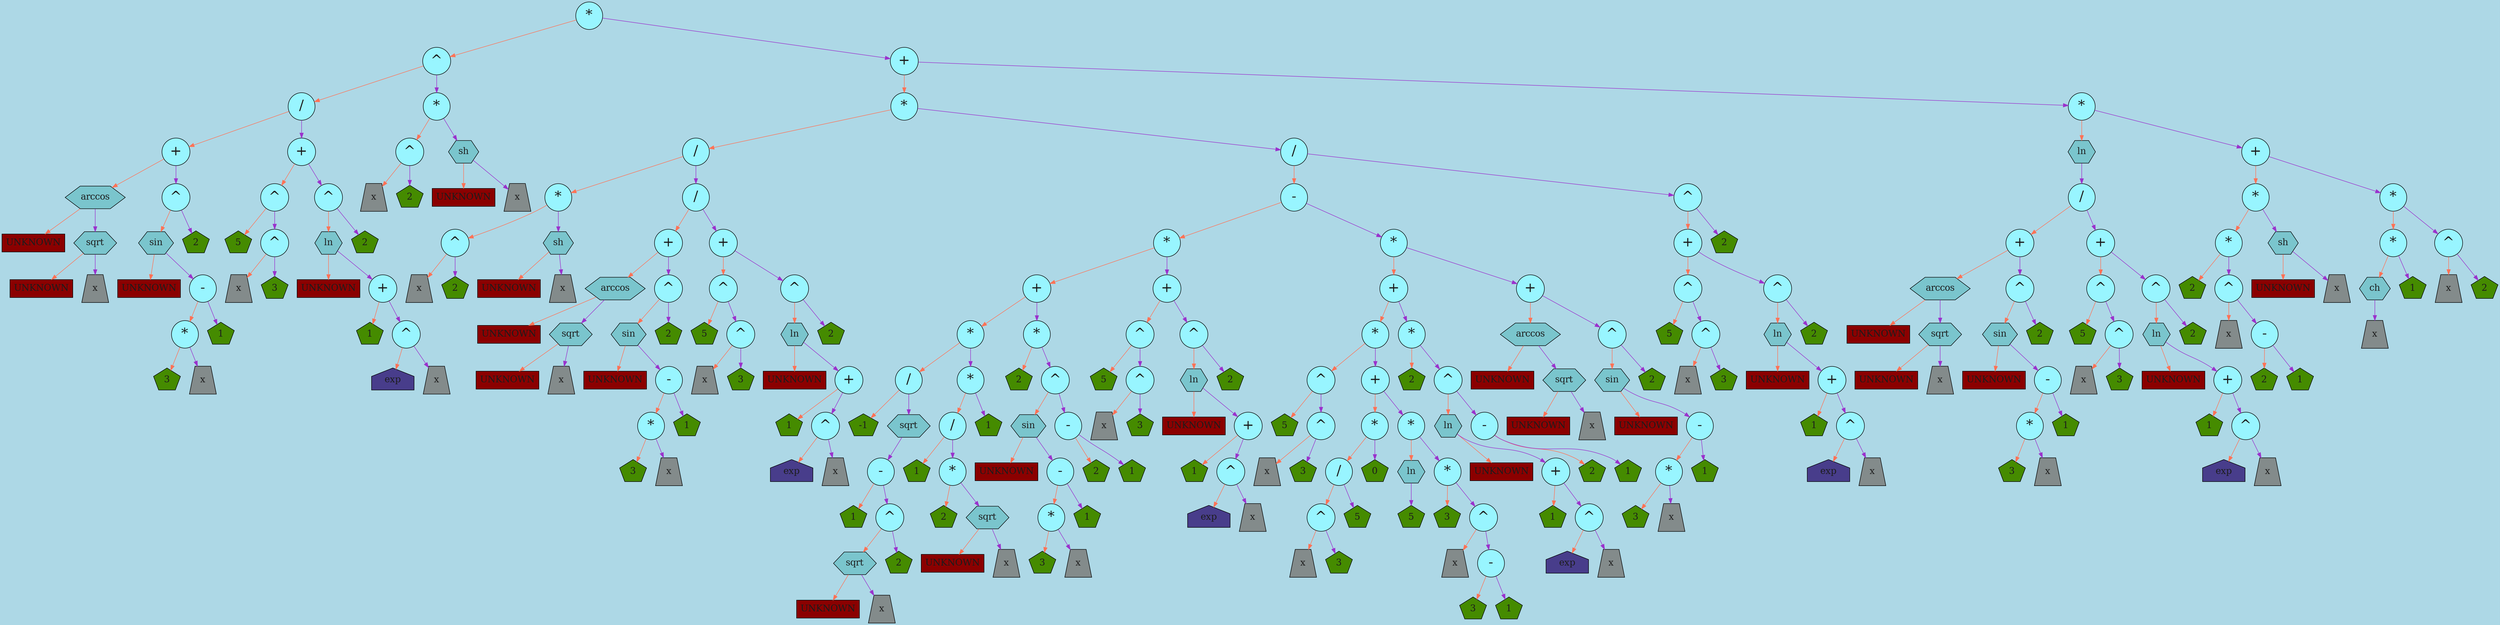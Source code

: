 digraph G
{
    bgcolor="lightblue"
    node [fontcolor=gray11, style=filled, fontsize = 18];
    node40[shape = oval,       fillcolor=cadetblue1,  fontsize = 28, label = <*>];
    node41[shape = oval,       fillcolor=cadetblue1,  fontsize = 28, label = <^>];
        node40 -> node41 [color=coral1];
    node42[shape = oval,       fillcolor=cadetblue1,  fontsize = 28, label = </>];
        node41 -> node42 [color=coral1];
    node43[shape = oval,       fillcolor=cadetblue1,  fontsize = 28, label = <+>];
        node42 -> node43 [color=coral1];
    node44[shape = hexagon,    fillcolor=cadetblue3,  label = <arccos>];
        node43 -> node44 [color=coral1];
    node45[shape = rect,       fillcolor=darkred,     label = <UNKNOWN>];
        node44 -> node45 [color=coral1];
    node46[shape = hexagon,    fillcolor=cadetblue3,  label = <sqrt>];
        node44 -> node46 [color=darkorchid3];
    node47[shape = rect,       fillcolor=darkred,     label = <UNKNOWN>];
        node46 -> node47 [color=coral1];
    node48[shape = trapezium,  fillcolor=azure4,      label = <x>];
        node46 -> node48 [color=darkorchid3];
    node49[shape = oval,       fillcolor=cadetblue1,  fontsize = 28, label = <^>];
        node43 -> node49 [color=darkorchid3];
    node50[shape = hexagon,    fillcolor=cadetblue3,  label = <sin>];
        node49 -> node50 [color=coral1];
    node51[shape = rect,       fillcolor=darkred,     label = <UNKNOWN>];
        node50 -> node51 [color=coral1];
    node52[shape = oval,       fillcolor=cadetblue1,  fontsize = 28, label = <->];
        node50 -> node52 [color=darkorchid3];
    node53[shape = oval,       fillcolor=cadetblue1,  fontsize = 28, label = <*>];
        node52 -> node53 [color=coral1];
    node54[shape = pentagon,   fillcolor=chartreuse4, label = <3>];
        node53 -> node54 [color=coral1];
    node55[shape = trapezium,  fillcolor=azure4,      label = <x>];
        node53 -> node55 [color=darkorchid3];
    node56[shape = pentagon,   fillcolor=chartreuse4, label = <1>];
        node52 -> node56 [color=darkorchid3];
    node57[shape = pentagon,   fillcolor=chartreuse4, label = <2>];
        node49 -> node57 [color=darkorchid3];
    node58[shape = oval,       fillcolor=cadetblue1,  fontsize = 28, label = <+>];
        node42 -> node58 [color=darkorchid3];
    node59[shape = oval,       fillcolor=cadetblue1,  fontsize = 28, label = <^>];
        node58 -> node59 [color=coral1];
    node60[shape = pentagon,   fillcolor=chartreuse4, label = <5>];
        node59 -> node60 [color=coral1];
    node61[shape = oval,       fillcolor=cadetblue1,  fontsize = 28, label = <^>];
        node59 -> node61 [color=darkorchid3];
    node62[shape = trapezium,  fillcolor=azure4,      label = <x>];
        node61 -> node62 [color=coral1];
    node63[shape = pentagon,   fillcolor=chartreuse4, label = <3>];
        node61 -> node63 [color=darkorchid3];
    node64[shape = oval,       fillcolor=cadetblue1,  fontsize = 28, label = <^>];
        node58 -> node64 [color=darkorchid3];
    node65[shape = hexagon,    fillcolor=cadetblue3,  label = <ln>];
        node64 -> node65 [color=coral1];
    node66[shape = rect,       fillcolor=darkred,     label = <UNKNOWN>];
        node65 -> node66 [color=coral1];
    node67[shape = oval,       fillcolor=cadetblue1,  fontsize = 28, label = <+>];
        node65 -> node67 [color=darkorchid3];
    node68[shape = pentagon,   fillcolor=chartreuse4, label = <1>];
        node67 -> node68 [color=coral1];
    node69[shape = oval,       fillcolor=cadetblue1,  fontsize = 28, label = <^>];
        node67 -> node69 [color=darkorchid3];
    node70[shape = house, fillcolor=darkslateblue, label = <exp>];
        node69 -> node70 [color=coral1];
    node71[shape = trapezium,  fillcolor=azure4,      label = <x>];
        node69 -> node71 [color=darkorchid3];
    node72[shape = pentagon,   fillcolor=chartreuse4, label = <2>];
        node64 -> node72 [color=darkorchid3];
    node73[shape = oval,       fillcolor=cadetblue1,  fontsize = 28, label = <*>];
        node41 -> node73 [color=darkorchid3];
    node74[shape = oval,       fillcolor=cadetblue1,  fontsize = 28, label = <^>];
        node73 -> node74 [color=coral1];
    node75[shape = trapezium,  fillcolor=azure4,      label = <x>];
        node74 -> node75 [color=coral1];
    node76[shape = pentagon,   fillcolor=chartreuse4, label = <2>];
        node74 -> node76 [color=darkorchid3];
    node77[shape = hexagon,    fillcolor=cadetblue3,  label = <sh>];
        node73 -> node77 [color=darkorchid3];
    node78[shape = rect,       fillcolor=darkred,     label = <UNKNOWN>];
        node77 -> node78 [color=coral1];
    node79[shape = trapezium,  fillcolor=azure4,      label = <x>];
        node77 -> node79 [color=darkorchid3];
    node80[shape = oval,       fillcolor=cadetblue1,  fontsize = 28, label = <+>];
        node40 -> node80 [color=darkorchid3];
    node81[shape = oval,       fillcolor=cadetblue1,  fontsize = 28, label = <*>];
        node80 -> node81 [color=coral1];
    node82[shape = oval,       fillcolor=cadetblue1,  fontsize = 28, label = </>];
        node81 -> node82 [color=coral1];
    node83[shape = oval,       fillcolor=cadetblue1,  fontsize = 28, label = <*>];
        node82 -> node83 [color=coral1];
    node84[shape = oval,       fillcolor=cadetblue1,  fontsize = 28, label = <^>];
        node83 -> node84 [color=coral1];
    node85[shape = trapezium,  fillcolor=azure4,      label = <x>];
        node84 -> node85 [color=coral1];
    node86[shape = pentagon,   fillcolor=chartreuse4, label = <2>];
        node84 -> node86 [color=darkorchid3];
    node87[shape = hexagon,    fillcolor=cadetblue3,  label = <sh>];
        node83 -> node87 [color=darkorchid3];
    node88[shape = rect,       fillcolor=darkred,     label = <UNKNOWN>];
        node87 -> node88 [color=coral1];
    node89[shape = trapezium,  fillcolor=azure4,      label = <x>];
        node87 -> node89 [color=darkorchid3];
    node90[shape = oval,       fillcolor=cadetblue1,  fontsize = 28, label = </>];
        node82 -> node90 [color=darkorchid3];
    node91[shape = oval,       fillcolor=cadetblue1,  fontsize = 28, label = <+>];
        node90 -> node91 [color=coral1];
    node92[shape = hexagon,    fillcolor=cadetblue3,  label = <arccos>];
        node91 -> node92 [color=coral1];
    node93[shape = rect,       fillcolor=darkred,     label = <UNKNOWN>];
        node92 -> node93 [color=coral1];
    node94[shape = hexagon,    fillcolor=cadetblue3,  label = <sqrt>];
        node92 -> node94 [color=darkorchid3];
    node95[shape = rect,       fillcolor=darkred,     label = <UNKNOWN>];
        node94 -> node95 [color=coral1];
    node96[shape = trapezium,  fillcolor=azure4,      label = <x>];
        node94 -> node96 [color=darkorchid3];
    node97[shape = oval,       fillcolor=cadetblue1,  fontsize = 28, label = <^>];
        node91 -> node97 [color=darkorchid3];
    node98[shape = hexagon,    fillcolor=cadetblue3,  label = <sin>];
        node97 -> node98 [color=coral1];
    node99[shape = rect,       fillcolor=darkred,     label = <UNKNOWN>];
        node98 -> node99 [color=coral1];
    node100[shape = oval,       fillcolor=cadetblue1,  fontsize = 28, label = <->];
        node98 -> node100 [color=darkorchid3];
    node101[shape = oval,       fillcolor=cadetblue1,  fontsize = 28, label = <*>];
        node100 -> node101 [color=coral1];
    node102[shape = pentagon,   fillcolor=chartreuse4, label = <3>];
        node101 -> node102 [color=coral1];
    node103[shape = trapezium,  fillcolor=azure4,      label = <x>];
        node101 -> node103 [color=darkorchid3];
    node104[shape = pentagon,   fillcolor=chartreuse4, label = <1>];
        node100 -> node104 [color=darkorchid3];
    node105[shape = pentagon,   fillcolor=chartreuse4, label = <2>];
        node97 -> node105 [color=darkorchid3];
    node106[shape = oval,       fillcolor=cadetblue1,  fontsize = 28, label = <+>];
        node90 -> node106 [color=darkorchid3];
    node107[shape = oval,       fillcolor=cadetblue1,  fontsize = 28, label = <^>];
        node106 -> node107 [color=coral1];
    node108[shape = pentagon,   fillcolor=chartreuse4, label = <5>];
        node107 -> node108 [color=coral1];
    node109[shape = oval,       fillcolor=cadetblue1,  fontsize = 28, label = <^>];
        node107 -> node109 [color=darkorchid3];
    node110[shape = trapezium,  fillcolor=azure4,      label = <x>];
        node109 -> node110 [color=coral1];
    node111[shape = pentagon,   fillcolor=chartreuse4, label = <3>];
        node109 -> node111 [color=darkorchid3];
    node112[shape = oval,       fillcolor=cadetblue1,  fontsize = 28, label = <^>];
        node106 -> node112 [color=darkorchid3];
    node113[shape = hexagon,    fillcolor=cadetblue3,  label = <ln>];
        node112 -> node113 [color=coral1];
    node114[shape = rect,       fillcolor=darkred,     label = <UNKNOWN>];
        node113 -> node114 [color=coral1];
    node115[shape = oval,       fillcolor=cadetblue1,  fontsize = 28, label = <+>];
        node113 -> node115 [color=darkorchid3];
    node116[shape = pentagon,   fillcolor=chartreuse4, label = <1>];
        node115 -> node116 [color=coral1];
    node117[shape = oval,       fillcolor=cadetblue1,  fontsize = 28, label = <^>];
        node115 -> node117 [color=darkorchid3];
    node118[shape = house, fillcolor=darkslateblue, label = <exp>];
        node117 -> node118 [color=coral1];
    node119[shape = trapezium,  fillcolor=azure4,      label = <x>];
        node117 -> node119 [color=darkorchid3];
    node120[shape = pentagon,   fillcolor=chartreuse4, label = <2>];
        node112 -> node120 [color=darkorchid3];
    node121[shape = oval,       fillcolor=cadetblue1,  fontsize = 28, label = </>];
        node81 -> node121 [color=darkorchid3];
    node122[shape = oval,       fillcolor=cadetblue1,  fontsize = 28, label = <->];
        node121 -> node122 [color=coral1];
    node123[shape = oval,       fillcolor=cadetblue1,  fontsize = 28, label = <*>];
        node122 -> node123 [color=coral1];
    node124[shape = oval,       fillcolor=cadetblue1,  fontsize = 28, label = <+>];
        node123 -> node124 [color=coral1];
    node125[shape = oval,       fillcolor=cadetblue1,  fontsize = 28, label = <*>];
        node124 -> node125 [color=coral1];
    node126[shape = oval,       fillcolor=cadetblue1,  fontsize = 28, label = </>];
        node125 -> node126 [color=coral1];
    node127[shape = pentagon,   fillcolor=chartreuse4, label = <-1>];
        node126 -> node127 [color=coral1];
    node128[shape = hexagon,    fillcolor=cadetblue3,  label = <sqrt>];
        node126 -> node128 [color=darkorchid3];
    node129[shape = oval,       fillcolor=cadetblue1,  fontsize = 28, label = <->];
        node128 -> node129 [color=darkorchid3];
    node130[shape = pentagon,   fillcolor=chartreuse4, label = <1>];
        node129 -> node130 [color=coral1];
    node131[shape = oval,       fillcolor=cadetblue1,  fontsize = 28, label = <^>];
        node129 -> node131 [color=darkorchid3];
    node132[shape = hexagon,    fillcolor=cadetblue3,  label = <sqrt>];
        node131 -> node132 [color=coral1];
    node133[shape = rect,       fillcolor=darkred,     label = <UNKNOWN>];
        node132 -> node133 [color=coral1];
    node134[shape = trapezium,  fillcolor=azure4,      label = <x>];
        node132 -> node134 [color=darkorchid3];
    node135[shape = pentagon,   fillcolor=chartreuse4, label = <2>];
        node131 -> node135 [color=darkorchid3];
    node136[shape = oval,       fillcolor=cadetblue1,  fontsize = 28, label = <*>];
        node125 -> node136 [color=darkorchid3];
    node137[shape = oval,       fillcolor=cadetblue1,  fontsize = 28, label = </>];
        node136 -> node137 [color=coral1];
    node138[shape = pentagon,   fillcolor=chartreuse4, label = <1>];
        node137 -> node138 [color=coral1];
    node139[shape = oval,       fillcolor=cadetblue1,  fontsize = 28, label = <*>];
        node137 -> node139 [color=darkorchid3];
    node140[shape = pentagon,   fillcolor=chartreuse4, label = <2>];
        node139 -> node140 [color=coral1];
    node141[shape = hexagon,    fillcolor=cadetblue3,  label = <sqrt>];
        node139 -> node141 [color=darkorchid3];
    node142[shape = rect,       fillcolor=darkred,     label = <UNKNOWN>];
        node141 -> node142 [color=coral1];
    node143[shape = trapezium,  fillcolor=azure4,      label = <x>];
        node141 -> node143 [color=darkorchid3];
    node144[shape = pentagon,   fillcolor=chartreuse4, label = <1>];
        node136 -> node144 [color=darkorchid3];
    node145[shape = oval,       fillcolor=cadetblue1,  fontsize = 28, label = <*>];
        node124 -> node145 [color=darkorchid3];
    node146[shape = pentagon,   fillcolor=chartreuse4, label = <2>];
        node145 -> node146 [color=coral1];
    node147[shape = oval,       fillcolor=cadetblue1,  fontsize = 28, label = <^>];
        node145 -> node147 [color=darkorchid3];
    node148[shape = hexagon,    fillcolor=cadetblue3,  label = <sin>];
        node147 -> node148 [color=coral1];
    node149[shape = rect,       fillcolor=darkred,     label = <UNKNOWN>];
        node148 -> node149 [color=coral1];
    node150[shape = oval,       fillcolor=cadetblue1,  fontsize = 28, label = <->];
        node148 -> node150 [color=darkorchid3];
    node151[shape = oval,       fillcolor=cadetblue1,  fontsize = 28, label = <*>];
        node150 -> node151 [color=coral1];
    node152[shape = pentagon,   fillcolor=chartreuse4, label = <3>];
        node151 -> node152 [color=coral1];
    node153[shape = trapezium,  fillcolor=azure4,      label = <x>];
        node151 -> node153 [color=darkorchid3];
    node154[shape = pentagon,   fillcolor=chartreuse4, label = <1>];
        node150 -> node154 [color=darkorchid3];
    node155[shape = oval,       fillcolor=cadetblue1,  fontsize = 28, label = <->];
        node147 -> node155 [color=darkorchid3];
    node156[shape = pentagon,   fillcolor=chartreuse4, label = <2>];
        node155 -> node156 [color=coral1];
    node157[shape = pentagon,   fillcolor=chartreuse4, label = <1>];
        node155 -> node157 [color=darkorchid3];
    node158[shape = oval,       fillcolor=cadetblue1,  fontsize = 28, label = <+>];
        node123 -> node158 [color=darkorchid3];
    node159[shape = oval,       fillcolor=cadetblue1,  fontsize = 28, label = <^>];
        node158 -> node159 [color=coral1];
    node160[shape = pentagon,   fillcolor=chartreuse4, label = <5>];
        node159 -> node160 [color=coral1];
    node161[shape = oval,       fillcolor=cadetblue1,  fontsize = 28, label = <^>];
        node159 -> node161 [color=darkorchid3];
    node162[shape = trapezium,  fillcolor=azure4,      label = <x>];
        node161 -> node162 [color=coral1];
    node163[shape = pentagon,   fillcolor=chartreuse4, label = <3>];
        node161 -> node163 [color=darkorchid3];
    node164[shape = oval,       fillcolor=cadetblue1,  fontsize = 28, label = <^>];
        node158 -> node164 [color=darkorchid3];
    node165[shape = hexagon,    fillcolor=cadetblue3,  label = <ln>];
        node164 -> node165 [color=coral1];
    node166[shape = rect,       fillcolor=darkred,     label = <UNKNOWN>];
        node165 -> node166 [color=coral1];
    node167[shape = oval,       fillcolor=cadetblue1,  fontsize = 28, label = <+>];
        node165 -> node167 [color=darkorchid3];
    node168[shape = pentagon,   fillcolor=chartreuse4, label = <1>];
        node167 -> node168 [color=coral1];
    node169[shape = oval,       fillcolor=cadetblue1,  fontsize = 28, label = <^>];
        node167 -> node169 [color=darkorchid3];
    node170[shape = house, fillcolor=darkslateblue, label = <exp>];
        node169 -> node170 [color=coral1];
    node171[shape = trapezium,  fillcolor=azure4,      label = <x>];
        node169 -> node171 [color=darkorchid3];
    node172[shape = pentagon,   fillcolor=chartreuse4, label = <2>];
        node164 -> node172 [color=darkorchid3];
    node173[shape = oval,       fillcolor=cadetblue1,  fontsize = 28, label = <*>];
        node122 -> node173 [color=darkorchid3];
    node174[shape = oval,       fillcolor=cadetblue1,  fontsize = 28, label = <+>];
        node173 -> node174 [color=coral1];
    node175[shape = oval,       fillcolor=cadetblue1,  fontsize = 28, label = <*>];
        node174 -> node175 [color=coral1];
    node176[shape = oval,       fillcolor=cadetblue1,  fontsize = 28, label = <^>];
        node175 -> node176 [color=coral1];
    node177[shape = pentagon,   fillcolor=chartreuse4, label = <5>];
        node176 -> node177 [color=coral1];
    node178[shape = oval,       fillcolor=cadetblue1,  fontsize = 28, label = <^>];
        node176 -> node178 [color=darkorchid3];
    node179[shape = trapezium,  fillcolor=azure4,      label = <x>];
        node178 -> node179 [color=coral1];
    node180[shape = pentagon,   fillcolor=chartreuse4, label = <3>];
        node178 -> node180 [color=darkorchid3];
    node181[shape = oval,       fillcolor=cadetblue1,  fontsize = 28, label = <+>];
        node175 -> node181 [color=darkorchid3];
    node182[shape = oval,       fillcolor=cadetblue1,  fontsize = 28, label = <*>];
        node181 -> node182 [color=coral1];
    node183[shape = oval,       fillcolor=cadetblue1,  fontsize = 28, label = </>];
        node182 -> node183 [color=coral1];
    node184[shape = oval,       fillcolor=cadetblue1,  fontsize = 28, label = <^>];
        node183 -> node184 [color=coral1];
    node185[shape = trapezium,  fillcolor=azure4,      label = <x>];
        node184 -> node185 [color=coral1];
    node186[shape = pentagon,   fillcolor=chartreuse4, label = <3>];
        node184 -> node186 [color=darkorchid3];
    node187[shape = pentagon,   fillcolor=chartreuse4, label = <5>];
        node183 -> node187 [color=darkorchid3];
    node188[shape = pentagon,   fillcolor=chartreuse4, label = <0>];
        node182 -> node188 [color=darkorchid3];
    node189[shape = oval,       fillcolor=cadetblue1,  fontsize = 28, label = <*>];
        node181 -> node189 [color=darkorchid3];
    node190[shape = hexagon,    fillcolor=cadetblue3,  label = <ln>];
        node189 -> node190 [color=coral1];
    node191[shape = pentagon,   fillcolor=chartreuse4, label = <5>];
        node190 -> node191 [color=darkorchid3];
    node192[shape = oval,       fillcolor=cadetblue1,  fontsize = 28, label = <*>];
        node189 -> node192 [color=darkorchid3];
    node193[shape = pentagon,   fillcolor=chartreuse4, label = <3>];
        node192 -> node193 [color=coral1];
    node194[shape = oval,       fillcolor=cadetblue1,  fontsize = 28, label = <^>];
        node192 -> node194 [color=darkorchid3];
    node195[shape = trapezium,  fillcolor=azure4,      label = <x>];
        node194 -> node195 [color=coral1];
    node196[shape = oval,       fillcolor=cadetblue1,  fontsize = 28, label = <->];
        node194 -> node196 [color=darkorchid3];
    node197[shape = pentagon,   fillcolor=chartreuse4, label = <3>];
        node196 -> node197 [color=coral1];
    node198[shape = pentagon,   fillcolor=chartreuse4, label = <1>];
        node196 -> node198 [color=darkorchid3];
    node199[shape = oval,       fillcolor=cadetblue1,  fontsize = 28, label = <*>];
        node174 -> node199 [color=darkorchid3];
    node200[shape = pentagon,   fillcolor=chartreuse4, label = <2>];
        node199 -> node200 [color=coral1];
    node201[shape = oval,       fillcolor=cadetblue1,  fontsize = 28, label = <^>];
        node199 -> node201 [color=darkorchid3];
    node202[shape = hexagon,    fillcolor=cadetblue3,  label = <ln>];
        node201 -> node202 [color=coral1];
    node203[shape = rect,       fillcolor=darkred,     label = <UNKNOWN>];
        node202 -> node203 [color=coral1];
    node204[shape = oval,       fillcolor=cadetblue1,  fontsize = 28, label = <+>];
        node202 -> node204 [color=darkorchid3];
    node205[shape = pentagon,   fillcolor=chartreuse4, label = <1>];
        node204 -> node205 [color=coral1];
    node206[shape = oval,       fillcolor=cadetblue1,  fontsize = 28, label = <^>];
        node204 -> node206 [color=darkorchid3];
    node207[shape = house, fillcolor=darkslateblue, label = <exp>];
        node206 -> node207 [color=coral1];
    node208[shape = trapezium,  fillcolor=azure4,      label = <x>];
        node206 -> node208 [color=darkorchid3];
    node209[shape = oval,       fillcolor=cadetblue1,  fontsize = 28, label = <->];
        node201 -> node209 [color=darkorchid3];
    node210[shape = pentagon,   fillcolor=chartreuse4, label = <2>];
        node209 -> node210 [color=coral1];
    node211[shape = pentagon,   fillcolor=chartreuse4, label = <1>];
        node209 -> node211 [color=darkorchid3];
    node212[shape = oval,       fillcolor=cadetblue1,  fontsize = 28, label = <+>];
        node173 -> node212 [color=darkorchid3];
    node213[shape = hexagon,    fillcolor=cadetblue3,  label = <arccos>];
        node212 -> node213 [color=coral1];
    node214[shape = rect,       fillcolor=darkred,     label = <UNKNOWN>];
        node213 -> node214 [color=coral1];
    node215[shape = hexagon,    fillcolor=cadetblue3,  label = <sqrt>];
        node213 -> node215 [color=darkorchid3];
    node216[shape = rect,       fillcolor=darkred,     label = <UNKNOWN>];
        node215 -> node216 [color=coral1];
    node217[shape = trapezium,  fillcolor=azure4,      label = <x>];
        node215 -> node217 [color=darkorchid3];
    node218[shape = oval,       fillcolor=cadetblue1,  fontsize = 28, label = <^>];
        node212 -> node218 [color=darkorchid3];
    node219[shape = hexagon,    fillcolor=cadetblue3,  label = <sin>];
        node218 -> node219 [color=coral1];
    node220[shape = rect,       fillcolor=darkred,     label = <UNKNOWN>];
        node219 -> node220 [color=coral1];
    node221[shape = oval,       fillcolor=cadetblue1,  fontsize = 28, label = <->];
        node219 -> node221 [color=darkorchid3];
    node222[shape = oval,       fillcolor=cadetblue1,  fontsize = 28, label = <*>];
        node221 -> node222 [color=coral1];
    node223[shape = pentagon,   fillcolor=chartreuse4, label = <3>];
        node222 -> node223 [color=coral1];
    node224[shape = trapezium,  fillcolor=azure4,      label = <x>];
        node222 -> node224 [color=darkorchid3];
    node225[shape = pentagon,   fillcolor=chartreuse4, label = <1>];
        node221 -> node225 [color=darkorchid3];
    node226[shape = pentagon,   fillcolor=chartreuse4, label = <2>];
        node218 -> node226 [color=darkorchid3];
    node227[shape = oval,       fillcolor=cadetblue1,  fontsize = 28, label = <^>];
        node121 -> node227 [color=darkorchid3];
    node228[shape = oval,       fillcolor=cadetblue1,  fontsize = 28, label = <+>];
        node227 -> node228 [color=coral1];
    node229[shape = oval,       fillcolor=cadetblue1,  fontsize = 28, label = <^>];
        node228 -> node229 [color=coral1];
    node230[shape = pentagon,   fillcolor=chartreuse4, label = <5>];
        node229 -> node230 [color=coral1];
    node231[shape = oval,       fillcolor=cadetblue1,  fontsize = 28, label = <^>];
        node229 -> node231 [color=darkorchid3];
    node232[shape = trapezium,  fillcolor=azure4,      label = <x>];
        node231 -> node232 [color=coral1];
    node233[shape = pentagon,   fillcolor=chartreuse4, label = <3>];
        node231 -> node233 [color=darkorchid3];
    node234[shape = oval,       fillcolor=cadetblue1,  fontsize = 28, label = <^>];
        node228 -> node234 [color=darkorchid3];
    node235[shape = hexagon,    fillcolor=cadetblue3,  label = <ln>];
        node234 -> node235 [color=coral1];
    node236[shape = rect,       fillcolor=darkred,     label = <UNKNOWN>];
        node235 -> node236 [color=coral1];
    node237[shape = oval,       fillcolor=cadetblue1,  fontsize = 28, label = <+>];
        node235 -> node237 [color=darkorchid3];
    node238[shape = pentagon,   fillcolor=chartreuse4, label = <1>];
        node237 -> node238 [color=coral1];
    node239[shape = oval,       fillcolor=cadetblue1,  fontsize = 28, label = <^>];
        node237 -> node239 [color=darkorchid3];
    node240[shape = house, fillcolor=darkslateblue, label = <exp>];
        node239 -> node240 [color=coral1];
    node241[shape = trapezium,  fillcolor=azure4,      label = <x>];
        node239 -> node241 [color=darkorchid3];
    node242[shape = pentagon,   fillcolor=chartreuse4, label = <2>];
        node234 -> node242 [color=darkorchid3];
    node243[shape = pentagon,   fillcolor=chartreuse4, label = <2>];
        node227 -> node243 [color=darkorchid3];
    node244[shape = oval,       fillcolor=cadetblue1,  fontsize = 28, label = <*>];
        node80 -> node244 [color=darkorchid3];
    node245[shape = hexagon,    fillcolor=cadetblue3,  label = <ln>];
        node244 -> node245 [color=coral1];
    node246[shape = oval,       fillcolor=cadetblue1,  fontsize = 28, label = </>];
        node245 -> node246 [color=darkorchid3];
    node247[shape = oval,       fillcolor=cadetblue1,  fontsize = 28, label = <+>];
        node246 -> node247 [color=coral1];
    node248[shape = hexagon,    fillcolor=cadetblue3,  label = <arccos>];
        node247 -> node248 [color=coral1];
    node249[shape = rect,       fillcolor=darkred,     label = <UNKNOWN>];
        node248 -> node249 [color=coral1];
    node250[shape = hexagon,    fillcolor=cadetblue3,  label = <sqrt>];
        node248 -> node250 [color=darkorchid3];
    node251[shape = rect,       fillcolor=darkred,     label = <UNKNOWN>];
        node250 -> node251 [color=coral1];
    node252[shape = trapezium,  fillcolor=azure4,      label = <x>];
        node250 -> node252 [color=darkorchid3];
    node253[shape = oval,       fillcolor=cadetblue1,  fontsize = 28, label = <^>];
        node247 -> node253 [color=darkorchid3];
    node254[shape = hexagon,    fillcolor=cadetblue3,  label = <sin>];
        node253 -> node254 [color=coral1];
    node255[shape = rect,       fillcolor=darkred,     label = <UNKNOWN>];
        node254 -> node255 [color=coral1];
    node256[shape = oval,       fillcolor=cadetblue1,  fontsize = 28, label = <->];
        node254 -> node256 [color=darkorchid3];
    node257[shape = oval,       fillcolor=cadetblue1,  fontsize = 28, label = <*>];
        node256 -> node257 [color=coral1];
    node258[shape = pentagon,   fillcolor=chartreuse4, label = <3>];
        node257 -> node258 [color=coral1];
    node259[shape = trapezium,  fillcolor=azure4,      label = <x>];
        node257 -> node259 [color=darkorchid3];
    node260[shape = pentagon,   fillcolor=chartreuse4, label = <1>];
        node256 -> node260 [color=darkorchid3];
    node261[shape = pentagon,   fillcolor=chartreuse4, label = <2>];
        node253 -> node261 [color=darkorchid3];
    node262[shape = oval,       fillcolor=cadetblue1,  fontsize = 28, label = <+>];
        node246 -> node262 [color=darkorchid3];
    node263[shape = oval,       fillcolor=cadetblue1,  fontsize = 28, label = <^>];
        node262 -> node263 [color=coral1];
    node264[shape = pentagon,   fillcolor=chartreuse4, label = <5>];
        node263 -> node264 [color=coral1];
    node265[shape = oval,       fillcolor=cadetblue1,  fontsize = 28, label = <^>];
        node263 -> node265 [color=darkorchid3];
    node266[shape = trapezium,  fillcolor=azure4,      label = <x>];
        node265 -> node266 [color=coral1];
    node267[shape = pentagon,   fillcolor=chartreuse4, label = <3>];
        node265 -> node267 [color=darkorchid3];
    node268[shape = oval,       fillcolor=cadetblue1,  fontsize = 28, label = <^>];
        node262 -> node268 [color=darkorchid3];
    node269[shape = hexagon,    fillcolor=cadetblue3,  label = <ln>];
        node268 -> node269 [color=coral1];
    node270[shape = rect,       fillcolor=darkred,     label = <UNKNOWN>];
        node269 -> node270 [color=coral1];
    node271[shape = oval,       fillcolor=cadetblue1,  fontsize = 28, label = <+>];
        node269 -> node271 [color=darkorchid3];
    node272[shape = pentagon,   fillcolor=chartreuse4, label = <1>];
        node271 -> node272 [color=coral1];
    node273[shape = oval,       fillcolor=cadetblue1,  fontsize = 28, label = <^>];
        node271 -> node273 [color=darkorchid3];
    node274[shape = house, fillcolor=darkslateblue, label = <exp>];
        node273 -> node274 [color=coral1];
    node275[shape = trapezium,  fillcolor=azure4,      label = <x>];
        node273 -> node275 [color=darkorchid3];
    node276[shape = pentagon,   fillcolor=chartreuse4, label = <2>];
        node268 -> node276 [color=darkorchid3];
    node277[shape = oval,       fillcolor=cadetblue1,  fontsize = 28, label = <+>];
        node244 -> node277 [color=darkorchid3];
    node278[shape = oval,       fillcolor=cadetblue1,  fontsize = 28, label = <*>];
        node277 -> node278 [color=coral1];
    node279[shape = oval,       fillcolor=cadetblue1,  fontsize = 28, label = <*>];
        node278 -> node279 [color=coral1];
    node280[shape = pentagon,   fillcolor=chartreuse4, label = <2>];
        node279 -> node280 [color=coral1];
    node281[shape = oval,       fillcolor=cadetblue1,  fontsize = 28, label = <^>];
        node279 -> node281 [color=darkorchid3];
    node282[shape = trapezium,  fillcolor=azure4,      label = <x>];
        node281 -> node282 [color=coral1];
    node283[shape = oval,       fillcolor=cadetblue1,  fontsize = 28, label = <->];
        node281 -> node283 [color=darkorchid3];
    node284[shape = pentagon,   fillcolor=chartreuse4, label = <2>];
        node283 -> node284 [color=coral1];
    node285[shape = pentagon,   fillcolor=chartreuse4, label = <1>];
        node283 -> node285 [color=darkorchid3];
    node286[shape = hexagon,    fillcolor=cadetblue3,  label = <sh>];
        node278 -> node286 [color=darkorchid3];
    node287[shape = rect,       fillcolor=darkred,     label = <UNKNOWN>];
        node286 -> node287 [color=coral1];
    node288[shape = trapezium,  fillcolor=azure4,      label = <x>];
        node286 -> node288 [color=darkorchid3];
    node289[shape = oval,       fillcolor=cadetblue1,  fontsize = 28, label = <*>];
        node277 -> node289 [color=darkorchid3];
    node290[shape = oval,       fillcolor=cadetblue1,  fontsize = 28, label = <*>];
        node289 -> node290 [color=coral1];
    node291[shape = hexagon,    fillcolor=cadetblue3,  label = <ch>];
        node290 -> node291 [color=coral1];
    node292[shape = trapezium,  fillcolor=azure4,      label = <x>];
        node291 -> node292 [color=darkorchid3];
    node293[shape = pentagon,   fillcolor=chartreuse4, label = <1>];
        node290 -> node293 [color=darkorchid3];
    node294[shape = oval,       fillcolor=cadetblue1,  fontsize = 28, label = <^>];
        node289 -> node294 [color=darkorchid3];
    node295[shape = trapezium,  fillcolor=azure4,      label = <x>];
        node294 -> node295 [color=coral1];
    node296[shape = pentagon,   fillcolor=chartreuse4, label = <2>];
        node294 -> node296 [color=darkorchid3];
}